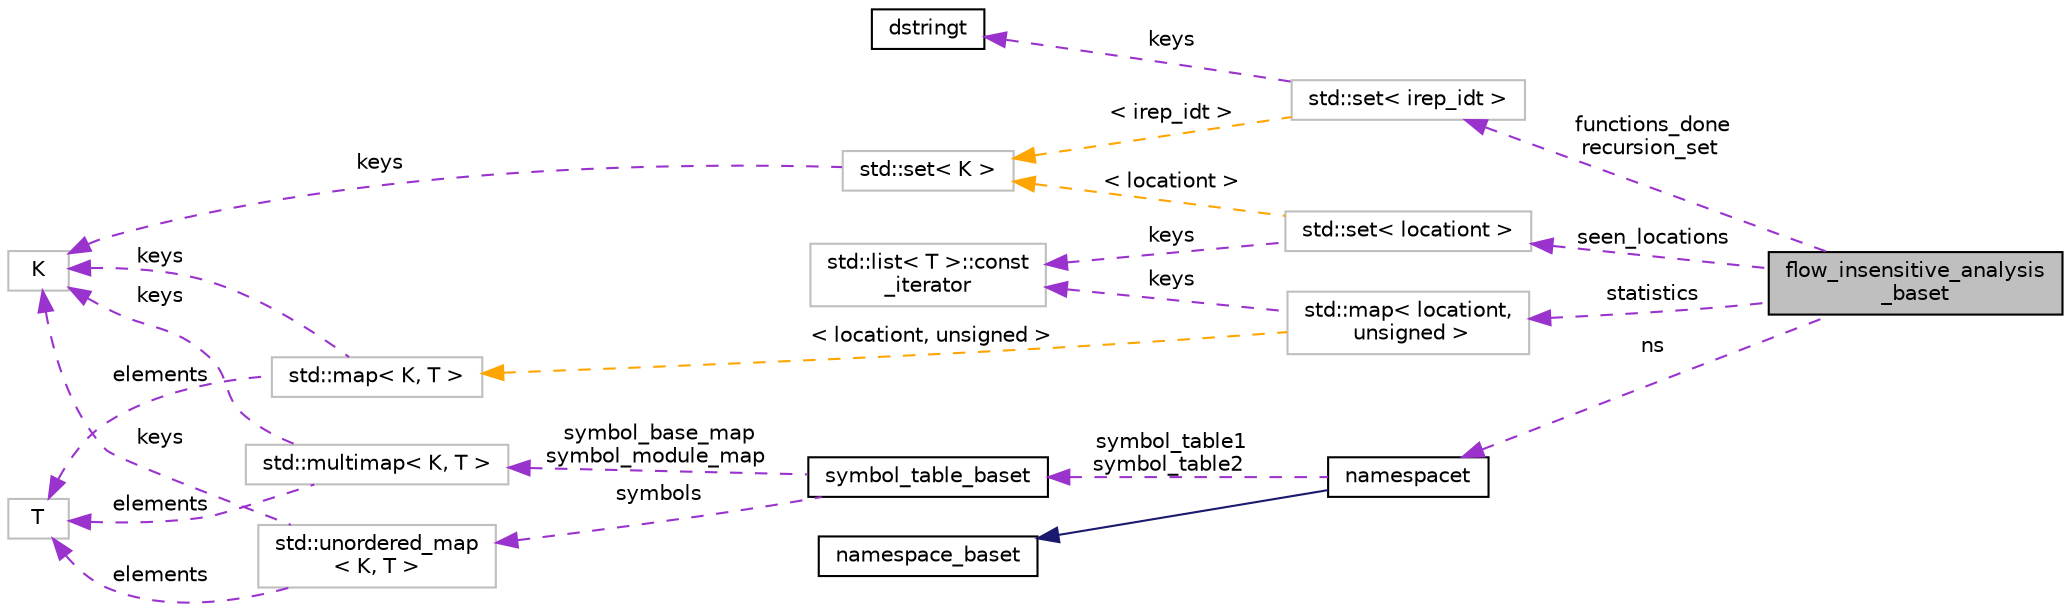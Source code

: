 digraph "flow_insensitive_analysis_baset"
{
 // LATEX_PDF_SIZE
  bgcolor="transparent";
  edge [fontname="Helvetica",fontsize="10",labelfontname="Helvetica",labelfontsize="10"];
  node [fontname="Helvetica",fontsize="10",shape=record];
  rankdir="LR";
  Node1 [label="flow_insensitive_analysis\l_baset",height=0.2,width=0.4,color="black", fillcolor="grey75", style="filled", fontcolor="black",tooltip=" "];
  Node2 -> Node1 [dir="back",color="darkorchid3",fontsize="10",style="dashed",label=" functions_done\nrecursion_set" ,fontname="Helvetica"];
  Node2 [label="std::set\< irep_idt \>",height=0.2,width=0.4,color="grey75",tooltip=" "];
  Node3 -> Node2 [dir="back",color="darkorchid3",fontsize="10",style="dashed",label=" keys" ,fontname="Helvetica"];
  Node3 [label="dstringt",height=0.2,width=0.4,color="black",URL="$classdstringt.html",tooltip="dstringt has one field, an unsigned integer no which is an index into a static table of strings."];
  Node4 -> Node2 [dir="back",color="orange",fontsize="10",style="dashed",label=" \< irep_idt \>" ,fontname="Helvetica"];
  Node4 [label="std::set\< K \>",height=0.2,width=0.4,color="grey75",tooltip="STL class."];
  Node5 -> Node4 [dir="back",color="darkorchid3",fontsize="10",style="dashed",label=" keys" ,fontname="Helvetica"];
  Node5 [label="K",height=0.2,width=0.4,color="grey75",tooltip=" "];
  Node6 -> Node1 [dir="back",color="darkorchid3",fontsize="10",style="dashed",label=" ns" ,fontname="Helvetica"];
  Node6 [label="namespacet",height=0.2,width=0.4,color="black",URL="$classnamespacet.html",tooltip="A namespacet is essentially one or two symbol tables bound together, to allow for symbol lookups in t..."];
  Node7 -> Node6 [dir="back",color="midnightblue",fontsize="10",style="solid",fontname="Helvetica"];
  Node7 [label="namespace_baset",height=0.2,width=0.4,color="black",URL="$classnamespace__baset.html",tooltip="Basic interface for a namespace."];
  Node8 -> Node6 [dir="back",color="darkorchid3",fontsize="10",style="dashed",label=" symbol_table1\nsymbol_table2" ,fontname="Helvetica"];
  Node8 [label="symbol_table_baset",height=0.2,width=0.4,color="black",URL="$classsymbol__table__baset.html",tooltip="The symbol table base class interface."];
  Node9 -> Node8 [dir="back",color="darkorchid3",fontsize="10",style="dashed",label=" symbol_base_map\nsymbol_module_map" ,fontname="Helvetica"];
  Node9 [label="std::multimap\< K, T \>",height=0.2,width=0.4,color="grey75",tooltip="STL class."];
  Node5 -> Node9 [dir="back",color="darkorchid3",fontsize="10",style="dashed",label=" keys" ,fontname="Helvetica"];
  Node10 -> Node9 [dir="back",color="darkorchid3",fontsize="10",style="dashed",label=" elements" ,fontname="Helvetica"];
  Node10 [label="T",height=0.2,width=0.4,color="grey75",tooltip=" "];
  Node11 -> Node8 [dir="back",color="darkorchid3",fontsize="10",style="dashed",label=" symbols" ,fontname="Helvetica"];
  Node11 [label="std::unordered_map\l\< K, T \>",height=0.2,width=0.4,color="grey75",tooltip="STL class."];
  Node5 -> Node11 [dir="back",color="darkorchid3",fontsize="10",style="dashed",label=" keys" ,fontname="Helvetica"];
  Node10 -> Node11 [dir="back",color="darkorchid3",fontsize="10",style="dashed",label=" elements" ,fontname="Helvetica"];
  Node12 -> Node1 [dir="back",color="darkorchid3",fontsize="10",style="dashed",label=" statistics" ,fontname="Helvetica"];
  Node12 [label="std::map\< locationt,\l unsigned \>",height=0.2,width=0.4,color="grey75",tooltip=" "];
  Node13 -> Node12 [dir="back",color="darkorchid3",fontsize="10",style="dashed",label=" keys" ,fontname="Helvetica"];
  Node13 [label="std::list\< T \>::const\l_iterator",height=0.2,width=0.4,color="grey75",tooltip="STL iterator class."];
  Node14 -> Node12 [dir="back",color="orange",fontsize="10",style="dashed",label=" \< locationt, unsigned \>" ,fontname="Helvetica"];
  Node14 [label="std::map\< K, T \>",height=0.2,width=0.4,color="grey75",tooltip="STL class."];
  Node5 -> Node14 [dir="back",color="darkorchid3",fontsize="10",style="dashed",label=" keys" ,fontname="Helvetica"];
  Node10 -> Node14 [dir="back",color="darkorchid3",fontsize="10",style="dashed",label=" elements" ,fontname="Helvetica"];
  Node15 -> Node1 [dir="back",color="darkorchid3",fontsize="10",style="dashed",label=" seen_locations" ,fontname="Helvetica"];
  Node15 [label="std::set\< locationt \>",height=0.2,width=0.4,color="grey75",tooltip=" "];
  Node13 -> Node15 [dir="back",color="darkorchid3",fontsize="10",style="dashed",label=" keys" ,fontname="Helvetica"];
  Node4 -> Node15 [dir="back",color="orange",fontsize="10",style="dashed",label=" \< locationt \>" ,fontname="Helvetica"];
}
